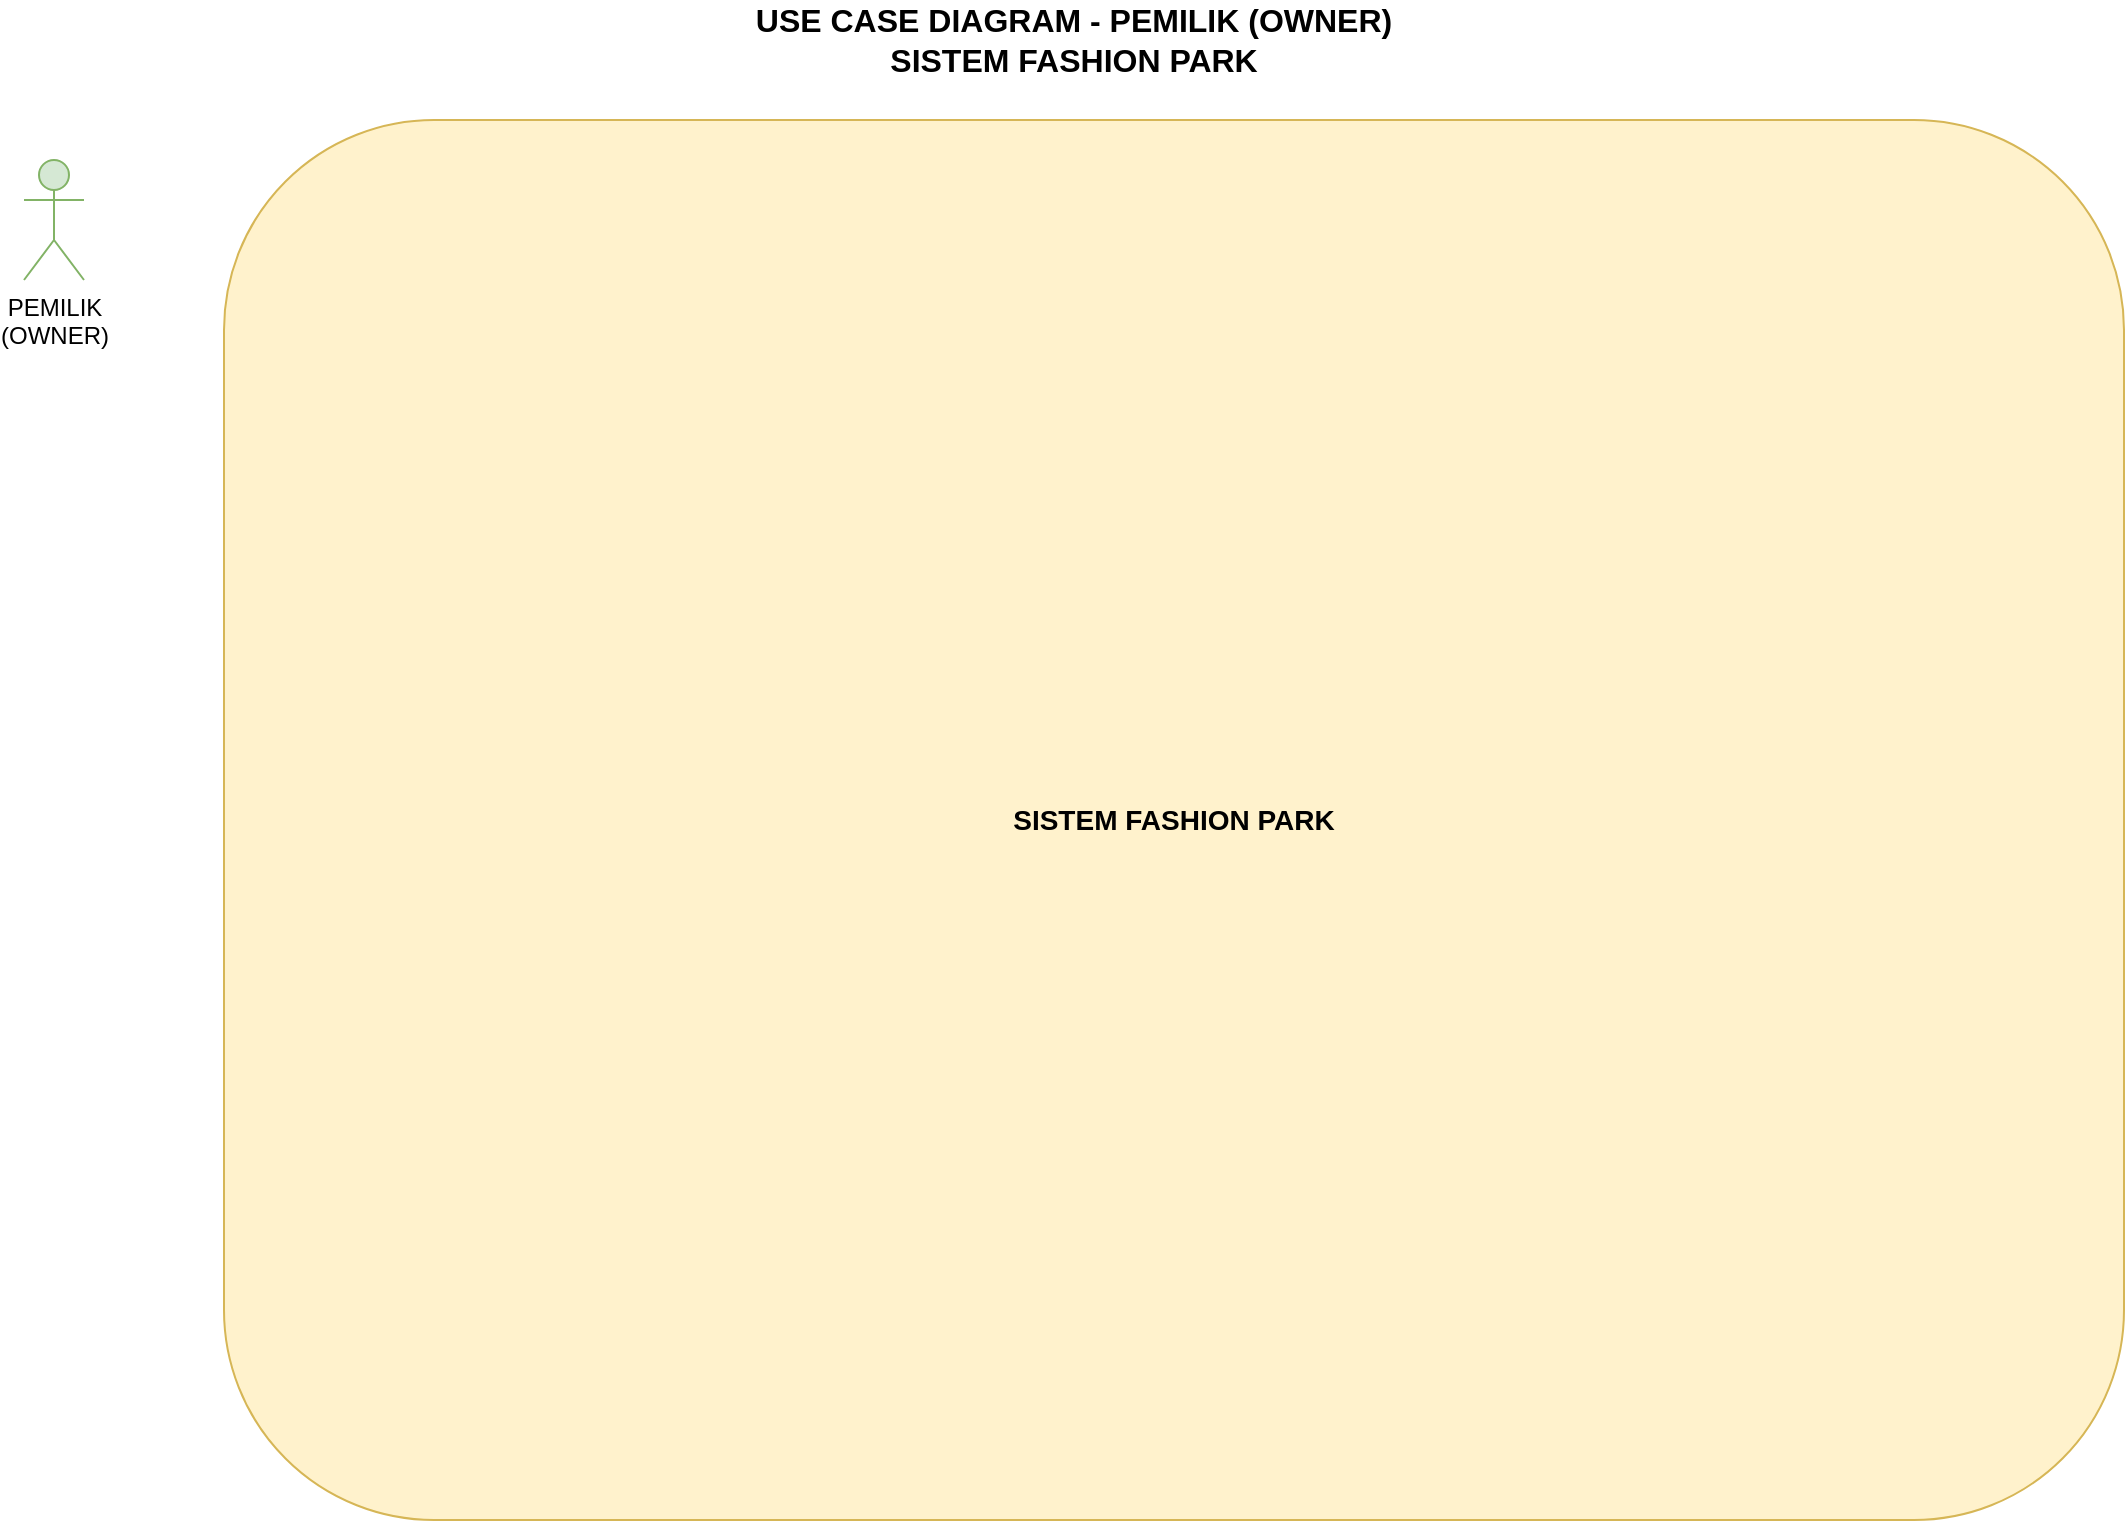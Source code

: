 <?xml version="1.0" encoding="UTF-8"?>
<mxfile version="22.1.16" type="device">
  <diagram name="Owner Use Case" id="owner-usecase">
    <mxGraphModel dx="1422" dy="794" grid="1" gridSize="10" guides="1" tooltips="1" connect="1" arrows="1" fold="1" page="1" pageScale="1" pageWidth="1169" pageHeight="827" math="0" shadow="0">
      <root>
        <mxCell id="0" />
        <mxCell id="1" parent="0" />
        
        <!-- Title -->
        <mxCell id="title" value="USE CASE DIAGRAM - PEMILIK (OWNER)&#xa;SISTEM FASHION PARK" style="text;html=1;strokeColor=none;fillColor=none;align=center;verticalAlign=middle;whiteSpace=wrap;rounded=0;fontSize=16;fontStyle=1;fontColor=#000000;" vertex="1" parent="1">
          <mxGeometry x="400" y="20" width="350" height="40" as="geometry" />
        </mxCell>
        
        <!-- Actor -->
        <mxCell id="actor" value="PEMILIK&#xa;(OWNER)" style="shape=umlActor;verticalLabelPosition=bottom;verticalAlign=top;html=1;outlineConnect=0;fillColor=#d5e8d4;strokeColor=#82b366;" vertex="1" parent="1">
          <mxGeometry x="50" y="100" width="30" height="60" as="geometry" />
        </mxCell>
        
        <!-- System Boundary -->
        <mxCell id="system" value="SISTEM FASHION PARK" style="rounded=1;whiteSpace=wrap;html=1;fillColor=#fff2cc;strokeColor=#d6b656;fontSize=14;fontStyle=1;" vertex="1" parent="1">
          <mxGeometry x="150" y="80" width="950" height="700" as="geometry" />
        </mxCell>
        
        <!-- Dashboard KPI & Analytics Package -->
        <mxCell id="kpi_package" value="Dashboard KPI & Analytics" style="rounded=1;whiteSpace=wrap;html=1;fillColor=#e1d5e7;strokeColor=#9673a6;fontSize=12;fontStyle=1;" vertex="1" parent="1">
          <mxGeometry x="180" y="120" width="200" height="200" as="geometry" />
        </mxCell>
        
        <mxCell id="kpi_main" value="Dashboard KPI & Analytics" style="ellipse;whiteSpace=wrap;html=1;fillColor=#dae8fc;strokeColor=#6c8ebf;fontSize=11;fontStyle=1;" vertex="1" parent="1">
          <mxGeometry x="200" y="150" width="160" height="40" as="geometry" />
        </mxCell>
        
        <mxCell id="kpi_total" value="Lihat Total Pendapatan&#xa;• Harian&#xa;• Mingguan&#xa;• Bulanan&#xa;• Tahunan" style="ellipse;whiteSpace=wrap;html=1;fillColor=#dae8fc;strokeColor=#6c8ebf;fontSize=9;" vertex="1" parent="1">
          <mxGeometry x="190" y="210" width="120" height="60" as="geometry" />
        </mxCell>
        
        <mxCell id="kpi_trend" value="Analisis Trend Penjualan&#xa;• Grafik trend waktu&#xa;• Perbandingan periode" style="ellipse;whiteSpace=wrap;html=1;fillColor=#dae8fc;strokeColor=#6c8ebf;fontSize=9;" vertex="1" parent="1">
          <mxGeometry x="250" y="210" width="120" height="60" as="geometry" />
        </mxCell>
        
        <!-- Laporan Penjualan Package -->
        <mxCell id="report_package" value="Laporan Penjualan" style="rounded=1;whiteSpace=wrap;html=1;fillColor=#e1d5e7;strokeColor=#9673a6;fontSize=12;fontStyle=1;" vertex="1" parent="1">
          <mxGeometry x="420" y="120" width="200" height="200" as="geometry" />
        </mxCell>
        
        <mxCell id="report_main" value="Laporan Penjualan" style="ellipse;whiteSpace=wrap;html=1;fillColor=#dae8fc;strokeColor=#6c8ebf;fontSize=11;fontStyle=1;" vertex="1" parent="1">
          <mxGeometry x="440" y="150" width="160" height="40" as="geometry" />
        </mxCell>
        
        <mxCell id="report_daily" value="Laporan Harian&#xa;• Detail produk&#xa;• Per hari" style="ellipse;whiteSpace=wrap;html=1;fillColor=#dae8fc;strokeColor=#6c8ebf;fontSize=9;" vertex="1" parent="1">
          <mxGeometry x="430" y="210" width="120" height="60" as="geometry" />
        </mxCell>
        
        <mxCell id="report_weekly" value="Laporan Mingguan&#xa;• Analisis trend&#xa;• Per minggu" style="ellipse;whiteSpace=wrap;html=1;fillColor=#dae8fc;strokeColor=#6c8ebf;fontSize=9;" vertex="1" parent="1">
          <mxGeometry x="490" y="210" width="120" height="60" as="geometry" />
        </mxCell>
        
        <!-- Riwayat Transaksi Package -->
        <mxCell id="history_package" value="Riwayat Transaksi" style="rounded=1;whiteSpace=wrap;html=1;fillColor=#e1d5e7;strokeColor=#9673a6;fontSize=12;fontStyle=1;" vertex="1" parent="1">
          <mxGeometry x="660" y="120" width="200" height="200" as="geometry" />
        </mxCell>
        
        <mxCell id="history_main" value="Riwayat Transaksi" style="ellipse;whiteSpace=wrap;html=1;fillColor=#dae8fc;strokeColor=#6c8ebf;fontSize=11;fontStyle=1;" vertex="1" parent="1">
          <mxGeometry x="680" y="150" width="160" height="40" as="geometry" />
        </mxCell>
        
        <mxCell id="history_all" value="Lihat Semua Transaksi&#xa;• Semua transaksi&#xa;• Yang pernah dilakukan" style="ellipse;whiteSpace=wrap;html=1;fillColor=#dae8fc;strokeColor=#6c8ebf;fontSize=9;" vertex="1" parent="1">
          <mxGeometry x="670" y="210" width="120" height="60" as="geometry" />
        </mxCell>
        
        <mxCell id="history_filter" value="Filter Transaksi&#xa;• Tanggal&#xa;• Status&#xa;• Metode pembayaran" style="ellipse;whiteSpace=wrap;html=1;fillColor=#dae8fc;strokeColor=#6c8ebf;fontSize=9;" vertex="1" parent="1">
          <mxGeometry x="730" y="210" width="120" height="60" as="geometry" />
        </mxCell>
        
        <!-- Analisis Performa Toko Package -->
        <mxCell id="perf_package" value="Analisis Performa Toko" style="rounded=1;whiteSpace=wrap;html=1;fillColor=#e1d5e7;strokeColor=#9673a6;fontSize=12;fontStyle=1;" vertex="1" parent="1">
          <mxGeometry x="900" y="120" width="200" height="200" as="geometry" />
        </mxCell>
        
        <mxCell id="perf_main" value="Analisis Performa Toko" style="ellipse;whiteSpace=wrap;html=1;fillColor=#dae8fc;strokeColor=#6c8ebf;fontSize=11;fontStyle=1;" vertex="1" parent="1">
          <mxGeometry x="920" y="150" width="160" height="40" as="geometry" />
        </mxCell>
        
        <mxCell id="perf_cashier" value="Analisis Kasir&#xa;• Performa penjualan&#xa;• Setiap kasir" style="ellipse;whiteSpace=wrap;html=1;fillColor=#dae8fc;strokeColor=#6c8ebf;fontSize=9;" vertex="1" parent="1">
          <mxGeometry x="910" y="210" width="120" height="60" as="geometry" />
        </mxCell>
        
        <mxCell id="perf_product" value="Analisis Produk&#xa;• Menguntungkan&#xa;• Merugikan" style="ellipse;whiteSpace=wrap;html=1;fillColor=#dae8fc;strokeColor=#6c8ebf;fontSize=9;" vertex="1" parent="1">
          <mxGeometry x="970" y="210" width="120" height="60" as="geometry" />
        </mxCell>
        
        <!-- Connections -->
        <!-- Actor to main use cases -->
        <mxCell id="conn1" value="" style="endArrow=classic;html=1;rounded=0;exitX=1;exitY=0.5;exitDx=0;exitDy=0;entryX=0;entryY=0.5;entryDx=0;entryDy=0;" edge="1" parent="1" source="actor" target="kpi_main">
          <mxGeometry width="50" height="50" relative="1" as="geometry">
            <mxPoint x="400" y="400" as="sourcePoint" />
            <mxPoint x="450" y="350" as="targetPoint" />
          </mxGeometry>
        </mxCell>
        
        <mxCell id="conn2" value="" style="endArrow=classic;html=1;rounded=0;exitX=1;exitY=0.5;exitDx=0;exitDy=0;entryX=0;entryY=0.5;entryDx=0;entryDy=0;" edge="1" parent="1" source="actor" target="report_main">
          <mxGeometry width="50" height="50" relative="1" as="geometry">
            <mxPoint x="400" y="400" as="sourcePoint" />
            <mxPoint x="450" y="350" as="targetPoint" />
          </mxGeometry>
        </mxCell>
        
        <mxCell id="conn3" value="" style="endArrow=classic;html=1;rounded=0;exitX=1;exitY=0.5;exitDx=0;exitDy=0;entryX=0;entryY=0.5;entryDx=0;entryDy=0;" edge="1" parent="1" source="actor" target="history_main">
          <mxGeometry width="50" height="50" relative="1" as="geometry">
            <mxPoint x="400" y="400" as="sourcePoint" />
            <mxPoint x="450" y="350" as="targetPoint" />
          </mxGeometry>
        </mxCell>
        
        <mxCell id="conn4" value="" style="endArrow=classic;html=1;rounded=0;exitX=1;exitY=0.5;exitDx=0;exitDy=0;entryX=0;entryY=0.5;entryDx=0;entryDy=0;" edge="1" parent="1" source="actor" target="perf_main">
          <mxGeometry width="50" height="50" relative="1" as="geometry">
            <mxPoint x="400" y="400" as="sourcePoint" />
            <mxPoint x="450" y="350" as="targetPoint" />
          </mxGeometry>
        </mxCell>
        
        <!-- Legend -->
        <mxCell id="legend" value="LEGENDA:&#xa;• Package: Kelompok fitur&#xa;• Use Case: Fitur utama&#xa;• Sub-Use Case: Detail aktivitas&#xa;• Include: Relasi wajib" style="text;html=1;strokeColor=#666666;fillColor=#f5f5f5;align=left;verticalAlign=top;whiteSpace=wrap;rounded=1;fontSize=10;" vertex="1" parent="1">
          <mxGeometry x="180" y="650" width="200" height="100" as="geometry" />
        </mxCell>
        
      </root>
    </mxGraphModel>
  </diagram>
</mxfile>
